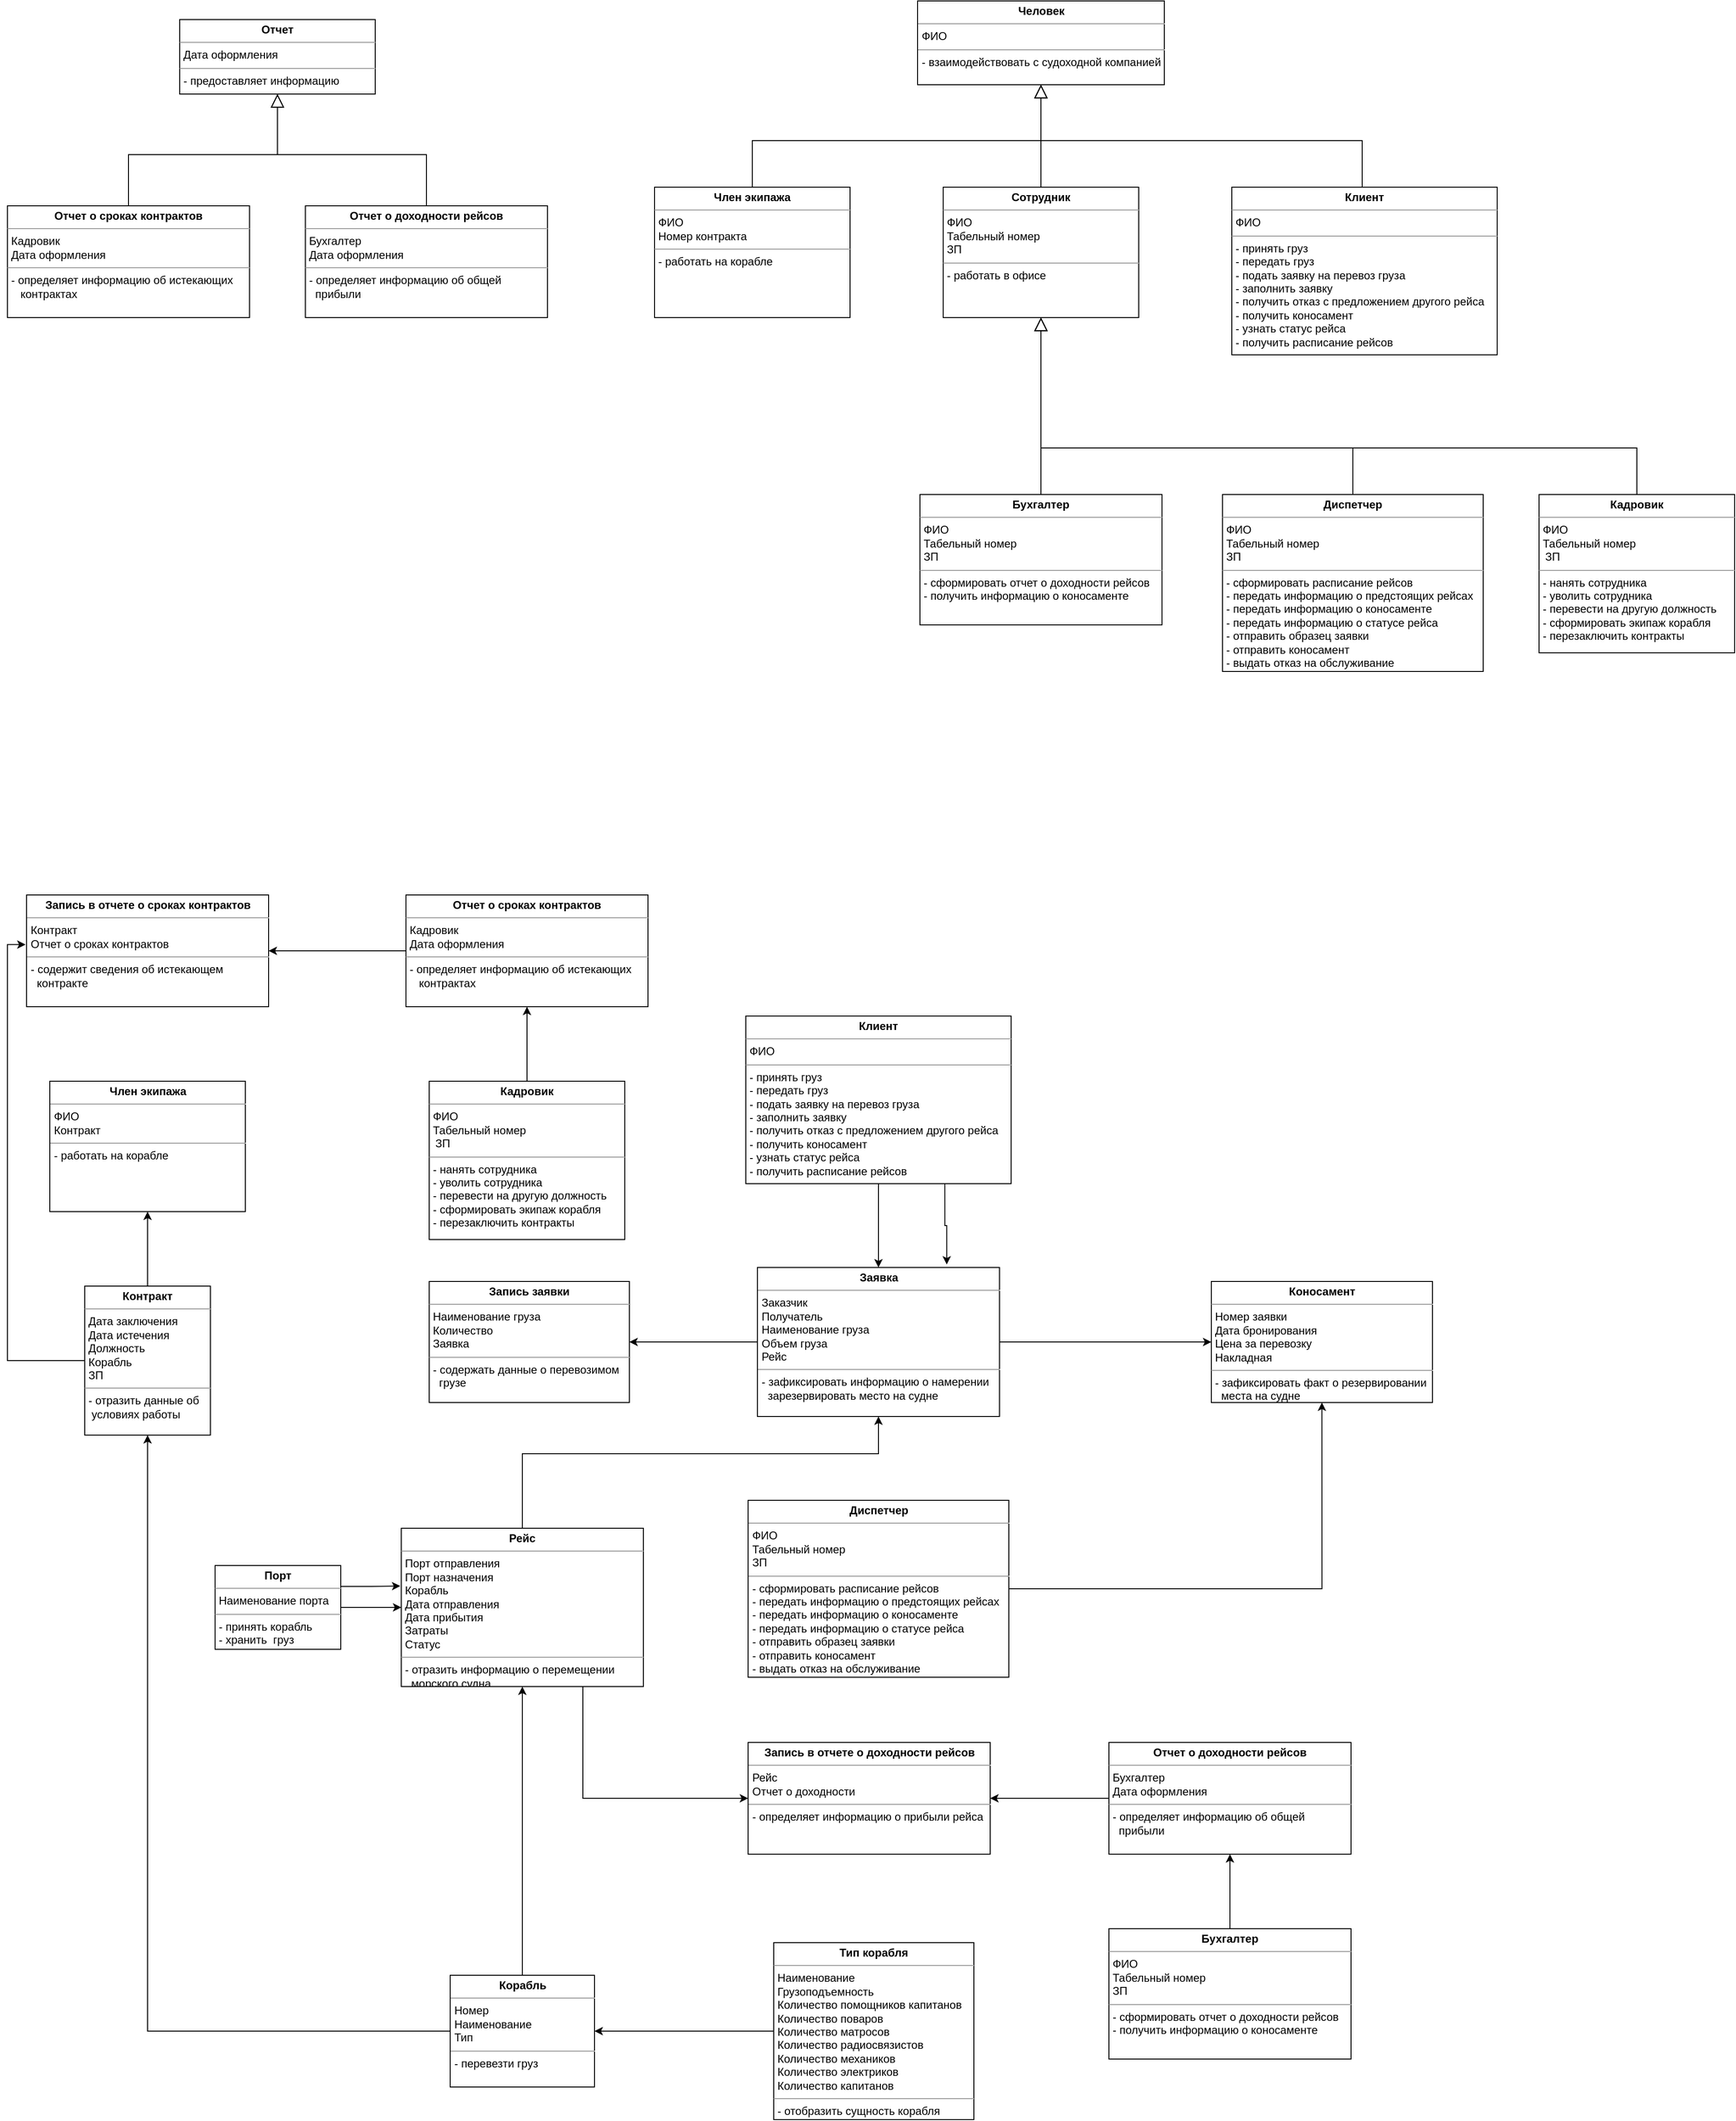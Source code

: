 <mxfile version="14.0.0" type="github">
  <diagram id="cdldh9IlmWAYE6ghp408" name="Page-1">
    <mxGraphModel dx="5209" dy="3179" grid="1" gridSize="10" guides="1" tooltips="1" connect="1" arrows="1" fold="1" page="1" pageScale="1" pageWidth="827" pageHeight="1169" math="0" shadow="0">
      <root>
        <mxCell id="0" />
        <mxCell id="1" parent="0" />
        <mxCell id="uSuWZOaYCh_zv6W5ZM6s-1" value="&lt;p style=&quot;margin: 0px ; margin-top: 4px ; text-align: center&quot;&gt;&lt;b&gt;Человек&lt;/b&gt;&lt;/p&gt;&lt;hr size=&quot;1&quot;&gt;&lt;p style=&quot;margin: 0px ; margin-left: 4px&quot;&gt;ФИО&lt;/p&gt;&lt;hr size=&quot;1&quot;&gt;&lt;p style=&quot;margin: 0px ; margin-left: 4px&quot;&gt;- взаимодействовать с судоходной компанией&lt;/p&gt;" style="verticalAlign=top;align=left;overflow=fill;fontSize=12;fontFamily=Helvetica;html=1;" parent="1" vertex="1">
          <mxGeometry x="-172.5" y="-330" width="265" height="90" as="geometry" />
        </mxCell>
        <mxCell id="uSuWZOaYCh_zv6W5ZM6s-4" style="edgeStyle=orthogonalEdgeStyle;rounded=0;orthogonalLoop=1;jettySize=auto;html=1;entryX=0.5;entryY=1;entryDx=0;entryDy=0;endArrow=block;endFill=0;strokeWidth=1;endSize=12;" parent="1" source="uSuWZOaYCh_zv6W5ZM6s-2" target="uSuWZOaYCh_zv6W5ZM6s-1" edge="1">
          <mxGeometry relative="1" as="geometry" />
        </mxCell>
        <mxCell id="uSuWZOaYCh_zv6W5ZM6s-2" value="&lt;p style=&quot;margin: 0px ; margin-top: 4px ; text-align: center&quot;&gt;&lt;b&gt;Сотрудник&lt;/b&gt;&lt;/p&gt;&lt;hr size=&quot;1&quot;&gt;&lt;p style=&quot;margin: 0px ; margin-left: 4px&quot;&gt;ФИО&lt;/p&gt;&lt;p style=&quot;margin: 0px ; margin-left: 4px&quot;&gt;Табельный номер&lt;/p&gt;&lt;p style=&quot;margin: 0px ; margin-left: 4px&quot;&gt;ЗП&lt;/p&gt;&lt;hr size=&quot;1&quot;&gt;&lt;p style=&quot;margin: 0px ; margin-left: 4px&quot;&gt;- работать в офисе&lt;/p&gt;" style="verticalAlign=top;align=left;overflow=fill;fontSize=12;fontFamily=Helvetica;html=1;" parent="1" vertex="1">
          <mxGeometry x="-145" y="-130" width="210" height="140" as="geometry" />
        </mxCell>
        <mxCell id="uSuWZOaYCh_zv6W5ZM6s-5" style="edgeStyle=orthogonalEdgeStyle;rounded=0;orthogonalLoop=1;jettySize=auto;html=1;entryX=0.5;entryY=1;entryDx=0;entryDy=0;endArrow=block;endFill=0;endSize=12;strokeWidth=1;exitX=0.5;exitY=0;exitDx=0;exitDy=0;" parent="1" source="uSuWZOaYCh_zv6W5ZM6s-3" target="uSuWZOaYCh_zv6W5ZM6s-1" edge="1">
          <mxGeometry relative="1" as="geometry">
            <Array as="points">
              <mxPoint x="305" y="-180" />
              <mxPoint x="-40" y="-180" />
            </Array>
          </mxGeometry>
        </mxCell>
        <mxCell id="uSuWZOaYCh_zv6W5ZM6s-3" value="&lt;p style=&quot;margin: 0px ; margin-top: 4px ; text-align: center&quot;&gt;&lt;b&gt;Клиент&lt;/b&gt;&lt;/p&gt;&lt;hr size=&quot;1&quot;&gt;&lt;p style=&quot;margin: 0px ; margin-left: 4px&quot;&gt;ФИО&lt;/p&gt;&lt;hr size=&quot;1&quot;&gt;&lt;p style=&quot;margin: 0px ; margin-left: 4px&quot;&gt;- принять груз&lt;/p&gt;&lt;p style=&quot;margin: 0px ; margin-left: 4px&quot;&gt;- передать груз&lt;/p&gt;&lt;p style=&quot;margin: 0px ; margin-left: 4px&quot;&gt;- подать заявку на перевоз груза&lt;/p&gt;&lt;p style=&quot;margin: 0px ; margin-left: 4px&quot;&gt;- заполнить заявку&lt;/p&gt;&lt;p style=&quot;margin: 0px ; margin-left: 4px&quot;&gt;- получить отказ с предложением другого рейса&lt;/p&gt;&lt;p style=&quot;margin: 0px ; margin-left: 4px&quot;&gt;- получить коносамент&lt;/p&gt;&lt;p style=&quot;margin: 0px ; margin-left: 4px&quot;&gt;- узнать статус рейса&lt;/p&gt;&lt;p style=&quot;margin: 0px ; margin-left: 4px&quot;&gt;- получить расписание рейсов&lt;/p&gt;&lt;p style=&quot;margin: 0px ; margin-left: 4px&quot;&gt;&lt;br&gt;&lt;/p&gt;" style="verticalAlign=top;align=left;overflow=fill;fontSize=12;fontFamily=Helvetica;html=1;" parent="1" vertex="1">
          <mxGeometry x="165" y="-130" width="285" height="180" as="geometry" />
        </mxCell>
        <mxCell id="uSuWZOaYCh_zv6W5ZM6s-15" style="edgeStyle=orthogonalEdgeStyle;rounded=0;orthogonalLoop=1;jettySize=auto;html=1;entryX=0.5;entryY=1;entryDx=0;entryDy=0;endArrow=block;endFill=0;endSize=12;strokeWidth=1;" parent="1" source="uSuWZOaYCh_zv6W5ZM6s-7" target="uSuWZOaYCh_zv6W5ZM6s-2" edge="1">
          <mxGeometry relative="1" as="geometry" />
        </mxCell>
        <mxCell id="uSuWZOaYCh_zv6W5ZM6s-7" value="&lt;p style=&quot;margin: 0px ; margin-top: 4px ; text-align: center&quot;&gt;&lt;b&gt;Бухгалтер&lt;/b&gt;&lt;/p&gt;&lt;hr size=&quot;1&quot;&gt;&lt;p style=&quot;margin: 0px ; margin-left: 4px&quot;&gt;ФИО&lt;/p&gt;&lt;p style=&quot;margin: 0px ; margin-left: 4px&quot;&gt;Табельный номер&lt;/p&gt;&lt;p style=&quot;margin: 0px ; margin-left: 4px&quot;&gt;ЗП&lt;/p&gt;&lt;hr size=&quot;1&quot;&gt;&lt;p style=&quot;margin: 0px ; margin-left: 4px&quot;&gt;- сформировать отчет о доходности рейсов&lt;/p&gt;&lt;p style=&quot;margin: 0px ; margin-left: 4px&quot;&gt;- получить информацию о коносаменте&lt;/p&gt;&lt;p style=&quot;margin: 0px ; margin-left: 4px&quot;&gt;&lt;br&gt;&lt;/p&gt;" style="verticalAlign=top;align=left;overflow=fill;fontSize=12;fontFamily=Helvetica;html=1;" parent="1" vertex="1">
          <mxGeometry x="-170" y="200" width="260" height="140" as="geometry" />
        </mxCell>
        <mxCell id="uSuWZOaYCh_zv6W5ZM6s-16" style="edgeStyle=orthogonalEdgeStyle;rounded=0;orthogonalLoop=1;jettySize=auto;html=1;entryX=0.5;entryY=1;entryDx=0;entryDy=0;endArrow=block;endFill=0;endSize=12;strokeWidth=1;" parent="1" source="uSuWZOaYCh_zv6W5ZM6s-8" target="uSuWZOaYCh_zv6W5ZM6s-2" edge="1">
          <mxGeometry relative="1" as="geometry">
            <Array as="points">
              <mxPoint x="295" y="150" />
              <mxPoint x="-40" y="150" />
            </Array>
          </mxGeometry>
        </mxCell>
        <mxCell id="uSuWZOaYCh_zv6W5ZM6s-8" value="&lt;p style=&quot;margin: 0px ; margin-top: 4px ; text-align: center&quot;&gt;&lt;b&gt;Диспетчер&lt;/b&gt;&lt;/p&gt;&lt;hr size=&quot;1&quot;&gt;&lt;p style=&quot;margin: 0px ; margin-left: 4px&quot;&gt;ФИО&lt;/p&gt;&lt;p style=&quot;margin: 0px ; margin-left: 4px&quot;&gt;Табельный номер&lt;/p&gt;&lt;p style=&quot;margin: 0px ; margin-left: 4px&quot;&gt;ЗП&lt;/p&gt;&lt;hr size=&quot;1&quot;&gt;&lt;p style=&quot;margin: 0px ; margin-left: 4px&quot;&gt;- сформировать расписание рейсов&lt;/p&gt;&lt;p style=&quot;margin: 0px ; margin-left: 4px&quot;&gt;- передать информацию о предстоящих рейсах&lt;/p&gt;&lt;p style=&quot;margin: 0px ; margin-left: 4px&quot;&gt;- передать информацию о коносаменте&lt;/p&gt;&lt;p style=&quot;margin: 0px ; margin-left: 4px&quot;&gt;- передать информацию о статусе рейса&lt;/p&gt;&lt;p style=&quot;margin: 0px ; margin-left: 4px&quot;&gt;- отправить образец заявки&lt;/p&gt;&lt;p style=&quot;margin: 0px ; margin-left: 4px&quot;&gt;- отправить коносамент&lt;/p&gt;&lt;p style=&quot;margin: 0px ; margin-left: 4px&quot;&gt;- выдать отказ на обслуживание&lt;/p&gt;" style="verticalAlign=top;align=left;overflow=fill;fontSize=12;fontFamily=Helvetica;html=1;" parent="1" vertex="1">
          <mxGeometry x="155" y="200" width="280" height="190" as="geometry" />
        </mxCell>
        <mxCell id="uSuWZOaYCh_zv6W5ZM6s-17" style="edgeStyle=orthogonalEdgeStyle;rounded=0;orthogonalLoop=1;jettySize=auto;html=1;entryX=0.5;entryY=1;entryDx=0;entryDy=0;endArrow=block;endFill=0;endSize=12;strokeWidth=1;" parent="1" source="uSuWZOaYCh_zv6W5ZM6s-9" target="uSuWZOaYCh_zv6W5ZM6s-2" edge="1">
          <mxGeometry relative="1" as="geometry">
            <Array as="points">
              <mxPoint x="600" y="150" />
              <mxPoint x="-40" y="150" />
            </Array>
          </mxGeometry>
        </mxCell>
        <mxCell id="uSuWZOaYCh_zv6W5ZM6s-9" value="&lt;p style=&quot;margin: 0px ; margin-top: 4px ; text-align: center&quot;&gt;&lt;b&gt;Кадровик&lt;/b&gt;&lt;/p&gt;&lt;hr size=&quot;1&quot;&gt;&lt;p style=&quot;margin: 0px ; margin-left: 4px&quot;&gt;ФИО&lt;/p&gt;&lt;p style=&quot;margin: 0px ; margin-left: 4px&quot;&gt;Табельный номер&lt;/p&gt;&amp;nbsp; ЗП&lt;br&gt;&lt;hr size=&quot;1&quot;&gt;&lt;p style=&quot;margin: 0px ; margin-left: 4px&quot;&gt;- нанять сотрудника&lt;/p&gt;&lt;p style=&quot;margin: 0px ; margin-left: 4px&quot;&gt;- уволить сотрудника&lt;/p&gt;&lt;p style=&quot;margin: 0px ; margin-left: 4px&quot;&gt;- перевести на другую должность&lt;/p&gt;&lt;p style=&quot;margin: 0px ; margin-left: 4px&quot;&gt;- сформировать экипаж корабля&lt;/p&gt;&lt;p style=&quot;margin: 0px ; margin-left: 4px&quot;&gt;- перезаключить контракты&lt;/p&gt;" style="verticalAlign=top;align=left;overflow=fill;fontSize=12;fontFamily=Helvetica;html=1;" parent="1" vertex="1">
          <mxGeometry x="495" y="200" width="210" height="170" as="geometry" />
        </mxCell>
        <mxCell id="uSuWZOaYCh_zv6W5ZM6s-12" style="edgeStyle=orthogonalEdgeStyle;rounded=0;orthogonalLoop=1;jettySize=auto;html=1;entryX=0.5;entryY=1;entryDx=0;entryDy=0;endArrow=block;endFill=0;endSize=12;strokeWidth=1;" parent="1" source="uSuWZOaYCh_zv6W5ZM6s-10" target="uSuWZOaYCh_zv6W5ZM6s-1" edge="1">
          <mxGeometry relative="1" as="geometry">
            <Array as="points">
              <mxPoint x="-350" y="-180" />
              <mxPoint x="-40" y="-180" />
            </Array>
          </mxGeometry>
        </mxCell>
        <mxCell id="uSuWZOaYCh_zv6W5ZM6s-10" value="&lt;p style=&quot;margin: 0px ; margin-top: 4px ; text-align: center&quot;&gt;&lt;b&gt;Член экипажа&lt;/b&gt;&lt;/p&gt;&lt;hr size=&quot;1&quot;&gt;&lt;p style=&quot;margin: 0px ; margin-left: 4px&quot;&gt;ФИО&lt;/p&gt;&lt;p style=&quot;margin: 0px ; margin-left: 4px&quot;&gt;Номер контракта&lt;/p&gt;&lt;hr size=&quot;1&quot;&gt;&lt;p style=&quot;margin: 0px ; margin-left: 4px&quot;&gt;- работать на корабле&lt;/p&gt;" style="verticalAlign=top;align=left;overflow=fill;fontSize=12;fontFamily=Helvetica;html=1;" parent="1" vertex="1">
          <mxGeometry x="-455" y="-130" width="210" height="140" as="geometry" />
        </mxCell>
        <mxCell id="2AX7pgWSj2Qbn5NV4iIg-6" style="edgeStyle=orthogonalEdgeStyle;rounded=0;orthogonalLoop=1;jettySize=auto;html=1;entryX=1;entryY=0.5;entryDx=0;entryDy=0;" edge="1" parent="1" source="uSuWZOaYCh_zv6W5ZM6s-18" target="2AX7pgWSj2Qbn5NV4iIg-4">
          <mxGeometry relative="1" as="geometry" />
        </mxCell>
        <mxCell id="2AX7pgWSj2Qbn5NV4iIg-28" style="edgeStyle=orthogonalEdgeStyle;rounded=0;orthogonalLoop=1;jettySize=auto;html=1;exitX=1;exitY=0.5;exitDx=0;exitDy=0;entryX=0;entryY=0.5;entryDx=0;entryDy=0;" edge="1" parent="1" source="uSuWZOaYCh_zv6W5ZM6s-18" target="uSuWZOaYCh_zv6W5ZM6s-19">
          <mxGeometry relative="1" as="geometry" />
        </mxCell>
        <mxCell id="uSuWZOaYCh_zv6W5ZM6s-18" value="&lt;p style=&quot;margin: 0px ; margin-top: 4px ; text-align: center&quot;&gt;&lt;b&gt;Заявка&lt;/b&gt;&lt;/p&gt;&lt;hr size=&quot;1&quot;&gt;&lt;p style=&quot;margin: 0px ; margin-left: 4px&quot;&gt;Заказчик&lt;/p&gt;&lt;p style=&quot;margin: 0px ; margin-left: 4px&quot;&gt;Получатель&lt;/p&gt;&lt;p style=&quot;margin: 0px ; margin-left: 4px&quot;&gt;Наименование груза&lt;/p&gt;&lt;p style=&quot;margin: 0px ; margin-left: 4px&quot;&gt;Объем груза&lt;/p&gt;&lt;p style=&quot;margin: 0px ; margin-left: 4px&quot;&gt;Рейс&lt;/p&gt;&lt;hr size=&quot;1&quot;&gt;&lt;p style=&quot;margin: 0px ; margin-left: 4px&quot;&gt;- зафиксировать информацию о намерении&lt;/p&gt;&lt;p style=&quot;margin: 0px ; margin-left: 4px&quot;&gt;&amp;nbsp; зарезервировать место на судне&lt;/p&gt;&lt;p style=&quot;margin: 0px ; margin-left: 4px&quot;&gt;&lt;br&gt;&lt;/p&gt;&lt;p style=&quot;margin: 0px ; margin-left: 4px&quot;&gt;&lt;br&gt;&lt;/p&gt;" style="verticalAlign=top;align=left;overflow=fill;fontSize=12;fontFamily=Helvetica;html=1;" parent="1" vertex="1">
          <mxGeometry x="-344.5" y="1030" width="260" height="160" as="geometry" />
        </mxCell>
        <mxCell id="uSuWZOaYCh_zv6W5ZM6s-19" value="&lt;p style=&quot;margin: 0px ; margin-top: 4px ; text-align: center&quot;&gt;&lt;b&gt;Коносамент&lt;/b&gt;&lt;/p&gt;&lt;hr size=&quot;1&quot;&gt;&lt;p style=&quot;margin: 0px ; margin-left: 4px&quot;&gt;&lt;span&gt;Номер заявки&lt;/span&gt;&lt;br&gt;&lt;/p&gt;&lt;p style=&quot;margin: 0px ; margin-left: 4px&quot;&gt;Дата бронирования&lt;/p&gt;&lt;p style=&quot;margin: 0px ; margin-left: 4px&quot;&gt;Цена за перевозку&lt;/p&gt;&lt;p style=&quot;margin: 0px ; margin-left: 4px&quot;&gt;Накладная&lt;/p&gt;&lt;hr size=&quot;1&quot;&gt;&lt;p style=&quot;margin: 0px ; margin-left: 4px&quot;&gt;- зафиксировать факт о резервировании&amp;nbsp;&lt;/p&gt;&lt;p style=&quot;margin: 0px ; margin-left: 4px&quot;&gt;&amp;nbsp; места&amp;nbsp;&lt;span&gt;на судне&lt;/span&gt;&lt;/p&gt;&lt;p style=&quot;margin: 0px ; margin-left: 4px&quot;&gt;&lt;br&gt;&lt;/p&gt;" style="verticalAlign=top;align=left;overflow=fill;fontSize=12;fontFamily=Helvetica;html=1;" parent="1" vertex="1">
          <mxGeometry x="143" y="1045" width="237.5" height="130" as="geometry" />
        </mxCell>
        <mxCell id="2AX7pgWSj2Qbn5NV4iIg-31" style="edgeStyle=orthogonalEdgeStyle;rounded=0;orthogonalLoop=1;jettySize=auto;html=1;entryX=0.5;entryY=1;entryDx=0;entryDy=0;" edge="1" parent="1" source="uSuWZOaYCh_zv6W5ZM6s-21" target="uSuWZOaYCh_zv6W5ZM6s-18">
          <mxGeometry relative="1" as="geometry">
            <Array as="points">
              <mxPoint x="-597" y="1230" />
              <mxPoint x="-214" y="1230" />
            </Array>
          </mxGeometry>
        </mxCell>
        <mxCell id="2AX7pgWSj2Qbn5NV4iIg-49" style="edgeStyle=orthogonalEdgeStyle;rounded=0;orthogonalLoop=1;jettySize=auto;html=1;exitX=0.75;exitY=1;exitDx=0;exitDy=0;entryX=0;entryY=0.5;entryDx=0;entryDy=0;" edge="1" parent="1" source="uSuWZOaYCh_zv6W5ZM6s-21" target="2AX7pgWSj2Qbn5NV4iIg-48">
          <mxGeometry relative="1" as="geometry" />
        </mxCell>
        <mxCell id="uSuWZOaYCh_zv6W5ZM6s-21" value="&lt;p style=&quot;margin: 0px ; margin-top: 4px ; text-align: center&quot;&gt;&lt;b&gt;Рейс&lt;/b&gt;&lt;/p&gt;&lt;hr size=&quot;1&quot;&gt;&lt;p style=&quot;margin: 0px ; margin-left: 4px&quot;&gt;Порт отправления&lt;/p&gt;&lt;p style=&quot;margin: 0px ; margin-left: 4px&quot;&gt;Порт назначения&lt;/p&gt;&lt;p style=&quot;margin: 0px ; margin-left: 4px&quot;&gt;Корабль&lt;/p&gt;&lt;p style=&quot;margin: 0px ; margin-left: 4px&quot;&gt;Дата отправления&lt;/p&gt;&lt;p style=&quot;margin: 0px ; margin-left: 4px&quot;&gt;Дата прибытия&lt;/p&gt;&lt;p style=&quot;margin: 0px ; margin-left: 4px&quot;&gt;Затраты&lt;/p&gt;&lt;p style=&quot;margin: 0px ; margin-left: 4px&quot;&gt;Статус&lt;/p&gt;&lt;hr size=&quot;1&quot;&gt;&lt;p style=&quot;margin: 0px ; margin-left: 4px&quot;&gt;- отразить информацию о перемещении&lt;/p&gt;&lt;p style=&quot;margin: 0px ; margin-left: 4px&quot;&gt;&amp;nbsp; морского судна&lt;/p&gt;&lt;p style=&quot;margin: 0px ; margin-left: 4px&quot;&gt;&lt;br&gt;&lt;/p&gt;&lt;p style=&quot;margin: 0px ; margin-left: 4px&quot;&gt;&lt;br&gt;&lt;/p&gt;" style="verticalAlign=top;align=left;overflow=fill;fontSize=12;fontFamily=Helvetica;html=1;" parent="1" vertex="1">
          <mxGeometry x="-727" y="1310" width="260" height="170" as="geometry" />
        </mxCell>
        <mxCell id="2AX7pgWSj2Qbn5NV4iIg-32" style="edgeStyle=orthogonalEdgeStyle;rounded=0;orthogonalLoop=1;jettySize=auto;html=1;entryX=0;entryY=0.5;entryDx=0;entryDy=0;" edge="1" parent="1" source="uSuWZOaYCh_zv6W5ZM6s-23" target="uSuWZOaYCh_zv6W5ZM6s-21">
          <mxGeometry relative="1" as="geometry" />
        </mxCell>
        <mxCell id="2AX7pgWSj2Qbn5NV4iIg-33" style="edgeStyle=orthogonalEdgeStyle;rounded=0;orthogonalLoop=1;jettySize=auto;html=1;exitX=1;exitY=0.25;exitDx=0;exitDy=0;entryX=-0.004;entryY=0.365;entryDx=0;entryDy=0;entryPerimeter=0;" edge="1" parent="1" source="uSuWZOaYCh_zv6W5ZM6s-23" target="uSuWZOaYCh_zv6W5ZM6s-21">
          <mxGeometry relative="1" as="geometry" />
        </mxCell>
        <mxCell id="uSuWZOaYCh_zv6W5ZM6s-23" value="&lt;p style=&quot;margin: 0px ; margin-top: 4px ; text-align: center&quot;&gt;&lt;b&gt;Порт&lt;/b&gt;&lt;/p&gt;&lt;hr size=&quot;1&quot;&gt;&lt;p style=&quot;margin: 0px ; margin-left: 4px&quot;&gt;Наименование порта&lt;/p&gt;&lt;hr size=&quot;1&quot;&gt;&lt;p style=&quot;margin: 0px ; margin-left: 4px&quot;&gt;- принять корабль&lt;/p&gt;&lt;p style=&quot;margin: 0px ; margin-left: 4px&quot;&gt;- хранить&amp;nbsp; груз&lt;/p&gt;&lt;p style=&quot;margin: 0px ; margin-left: 4px&quot;&gt;&lt;br&gt;&lt;/p&gt;&lt;p style=&quot;margin: 0px ; margin-left: 4px&quot;&gt;&lt;br&gt;&lt;/p&gt;" style="verticalAlign=top;align=left;overflow=fill;fontSize=12;fontFamily=Helvetica;html=1;" parent="1" vertex="1">
          <mxGeometry x="-927" y="1350" width="135" height="90" as="geometry" />
        </mxCell>
        <mxCell id="2AX7pgWSj2Qbn5NV4iIg-35" style="edgeStyle=orthogonalEdgeStyle;rounded=0;orthogonalLoop=1;jettySize=auto;html=1;exitX=0.5;exitY=0;exitDx=0;exitDy=0;entryX=0.5;entryY=1;entryDx=0;entryDy=0;" edge="1" parent="1" source="uSuWZOaYCh_zv6W5ZM6s-25" target="uSuWZOaYCh_zv6W5ZM6s-21">
          <mxGeometry relative="1" as="geometry" />
        </mxCell>
        <mxCell id="2AX7pgWSj2Qbn5NV4iIg-39" style="edgeStyle=orthogonalEdgeStyle;rounded=0;orthogonalLoop=1;jettySize=auto;html=1;entryX=0.5;entryY=1;entryDx=0;entryDy=0;" edge="1" parent="1" source="uSuWZOaYCh_zv6W5ZM6s-25" target="NfDnWqZpFYutJX-_wTm--1">
          <mxGeometry relative="1" as="geometry" />
        </mxCell>
        <mxCell id="uSuWZOaYCh_zv6W5ZM6s-25" value="&lt;p style=&quot;margin: 0px ; margin-top: 4px ; text-align: center&quot;&gt;&lt;b&gt;Корабль&lt;/b&gt;&lt;/p&gt;&lt;hr size=&quot;1&quot;&gt;&lt;p style=&quot;margin: 0px ; margin-left: 4px&quot;&gt;Номер&lt;/p&gt;&lt;p style=&quot;margin: 0px ; margin-left: 4px&quot;&gt;Наименование&lt;/p&gt;&lt;p style=&quot;margin: 0px ; margin-left: 4px&quot;&gt;Тип&lt;/p&gt;&lt;hr size=&quot;1&quot;&gt;&lt;p style=&quot;margin: 0px ; margin-left: 4px&quot;&gt;- перевезти груз&lt;/p&gt;&lt;p style=&quot;margin: 0px ; margin-left: 4px&quot;&gt;&lt;br&gt;&lt;/p&gt;&lt;p style=&quot;margin: 0px ; margin-left: 4px&quot;&gt;&lt;br&gt;&lt;/p&gt;" style="verticalAlign=top;align=left;overflow=fill;fontSize=12;fontFamily=Helvetica;html=1;" parent="1" vertex="1">
          <mxGeometry x="-674.5" y="1790" width="155" height="120" as="geometry" />
        </mxCell>
        <mxCell id="2AX7pgWSj2Qbn5NV4iIg-37" style="edgeStyle=orthogonalEdgeStyle;rounded=0;orthogonalLoop=1;jettySize=auto;html=1;exitX=0;exitY=0.5;exitDx=0;exitDy=0;entryX=1;entryY=0.5;entryDx=0;entryDy=0;" edge="1" parent="1" source="uSuWZOaYCh_zv6W5ZM6s-26" target="uSuWZOaYCh_zv6W5ZM6s-25">
          <mxGeometry relative="1" as="geometry" />
        </mxCell>
        <mxCell id="uSuWZOaYCh_zv6W5ZM6s-26" value="&lt;p style=&quot;margin: 0px ; margin-top: 4px ; text-align: center&quot;&gt;&lt;b&gt;Тип корабля&lt;/b&gt;&lt;/p&gt;&lt;hr size=&quot;1&quot;&gt;&lt;p style=&quot;margin: 0px ; margin-left: 4px&quot;&gt;&lt;span&gt;Наименование&lt;/span&gt;&lt;br&gt;&lt;/p&gt;&lt;p style=&quot;margin: 0px ; margin-left: 4px&quot;&gt;&lt;span&gt;Грузоподъемность&lt;/span&gt;&lt;/p&gt;&lt;p style=&quot;margin: 0px ; margin-left: 4px&quot;&gt;&lt;span&gt;Количество помощников капитанов&lt;/span&gt;&lt;/p&gt;&lt;p style=&quot;margin: 0px ; margin-left: 4px&quot;&gt;&lt;span&gt;Количество поваров&lt;/span&gt;&lt;/p&gt;&lt;p style=&quot;margin: 0px ; margin-left: 4px&quot;&gt;&lt;span&gt;Количество матросов&lt;/span&gt;&lt;/p&gt;&lt;p style=&quot;margin: 0px ; margin-left: 4px&quot;&gt;Количество радиосвязистов&lt;/p&gt;&lt;p style=&quot;margin: 0px ; margin-left: 4px&quot;&gt;Количество механиков&lt;/p&gt;&lt;p style=&quot;margin: 0px ; margin-left: 4px&quot;&gt;Количество электриков&lt;br&gt;&lt;/p&gt;&lt;p style=&quot;margin: 0px ; margin-left: 4px&quot;&gt;&lt;span&gt;Количество капитанов&lt;/span&gt;&lt;/p&gt;&lt;hr size=&quot;1&quot;&gt;&lt;p style=&quot;margin: 0px ; margin-left: 4px&quot;&gt;- отобразить сущность корабля&lt;/p&gt;&lt;p style=&quot;margin: 0px ; margin-left: 4px&quot;&gt;&lt;br&gt;&lt;/p&gt;&lt;p style=&quot;margin: 0px ; margin-left: 4px&quot;&gt;&lt;br&gt;&lt;/p&gt;" style="verticalAlign=top;align=left;overflow=fill;fontSize=12;fontFamily=Helvetica;html=1;glass=0;" parent="1" vertex="1">
          <mxGeometry x="-327" y="1755" width="215" height="190" as="geometry" />
        </mxCell>
        <mxCell id="2AX7pgWSj2Qbn5NV4iIg-41" style="edgeStyle=orthogonalEdgeStyle;rounded=0;orthogonalLoop=1;jettySize=auto;html=1;entryX=0.5;entryY=1;entryDx=0;entryDy=0;" edge="1" parent="1" source="NfDnWqZpFYutJX-_wTm--1" target="2AX7pgWSj2Qbn5NV4iIg-19">
          <mxGeometry relative="1" as="geometry" />
        </mxCell>
        <mxCell id="2AX7pgWSj2Qbn5NV4iIg-57" style="edgeStyle=orthogonalEdgeStyle;rounded=0;orthogonalLoop=1;jettySize=auto;html=1;entryX=-0.004;entryY=0.444;entryDx=0;entryDy=0;entryPerimeter=0;" edge="1" parent="1" source="NfDnWqZpFYutJX-_wTm--1" target="2AX7pgWSj2Qbn5NV4iIg-54">
          <mxGeometry relative="1" as="geometry">
            <Array as="points">
              <mxPoint x="-1150" y="1130" />
              <mxPoint x="-1150" y="683" />
            </Array>
          </mxGeometry>
        </mxCell>
        <mxCell id="NfDnWqZpFYutJX-_wTm--1" value="&lt;p style=&quot;margin: 0px ; margin-top: 4px ; text-align: center&quot;&gt;&lt;b&gt;Контракт&lt;/b&gt;&lt;/p&gt;&lt;hr size=&quot;1&quot;&gt;&lt;p style=&quot;margin: 0px ; margin-left: 4px&quot;&gt;&lt;span&gt;Дата заключения&lt;/span&gt;&lt;br&gt;&lt;/p&gt;&lt;p style=&quot;margin: 0px ; margin-left: 4px&quot;&gt;Дата истечения&lt;/p&gt;&lt;p style=&quot;margin: 0px ; margin-left: 4px&quot;&gt;Должность&lt;/p&gt;&lt;p style=&quot;margin: 0px ; margin-left: 4px&quot;&gt;&lt;span&gt;Корабль&lt;/span&gt;&lt;br&gt;&lt;/p&gt;&lt;p style=&quot;margin: 0px ; margin-left: 4px&quot;&gt;ЗП&lt;/p&gt;&lt;hr size=&quot;1&quot;&gt;&lt;p style=&quot;margin: 0px ; margin-left: 4px&quot;&gt;- отразить данные об&lt;/p&gt;&lt;p style=&quot;margin: 0px ; margin-left: 4px&quot;&gt;&amp;nbsp;условиях работы&lt;/p&gt;&lt;p style=&quot;margin: 0px ; margin-left: 4px&quot;&gt;&lt;br&gt;&lt;/p&gt;" style="verticalAlign=top;align=left;overflow=fill;fontSize=12;fontFamily=Helvetica;html=1;" parent="1" vertex="1">
          <mxGeometry x="-1067" y="1050" width="135" height="160" as="geometry" />
        </mxCell>
        <mxCell id="2AX7pgWSj2Qbn5NV4iIg-9" style="edgeStyle=orthogonalEdgeStyle;rounded=0;orthogonalLoop=1;jettySize=auto;html=1;entryX=0.5;entryY=1;entryDx=0;entryDy=0;" edge="1" parent="1" source="NfDnWqZpFYutJX-_wTm--3" target="uSuWZOaYCh_zv6W5ZM6s-19">
          <mxGeometry relative="1" as="geometry" />
        </mxCell>
        <mxCell id="NfDnWqZpFYutJX-_wTm--3" value="&lt;p style=&quot;margin: 0px ; margin-top: 4px ; text-align: center&quot;&gt;&lt;b&gt;Диспетчер&lt;/b&gt;&lt;/p&gt;&lt;hr size=&quot;1&quot;&gt;&lt;p style=&quot;margin: 0px ; margin-left: 4px&quot;&gt;ФИО&lt;/p&gt;&lt;p style=&quot;margin: 0px ; margin-left: 4px&quot;&gt;Табельный номер&lt;/p&gt;&lt;p style=&quot;margin: 0px ; margin-left: 4px&quot;&gt;ЗП&lt;/p&gt;&lt;hr size=&quot;1&quot;&gt;&lt;p style=&quot;margin: 0px ; margin-left: 4px&quot;&gt;- сформировать расписание рейсов&lt;/p&gt;&lt;p style=&quot;margin: 0px ; margin-left: 4px&quot;&gt;- передать информацию о предстоящих рейсах&lt;/p&gt;&lt;p style=&quot;margin: 0px ; margin-left: 4px&quot;&gt;- передать информацию о коносаменте&lt;/p&gt;&lt;p style=&quot;margin: 0px ; margin-left: 4px&quot;&gt;- передать информацию о статусе рейса&lt;/p&gt;&lt;p style=&quot;margin: 0px ; margin-left: 4px&quot;&gt;- отправить образец заявки&lt;/p&gt;&lt;p style=&quot;margin: 0px ; margin-left: 4px&quot;&gt;- отправить коносамент&lt;/p&gt;&lt;p style=&quot;margin: 0px ; margin-left: 4px&quot;&gt;- выдать отказ на обслуживание&lt;/p&gt;" style="verticalAlign=top;align=left;overflow=fill;fontSize=12;fontFamily=Helvetica;html=1;" parent="1" vertex="1">
          <mxGeometry x="-354.5" y="1280" width="280" height="190" as="geometry" />
        </mxCell>
        <mxCell id="2AX7pgWSj2Qbn5NV4iIg-29" style="edgeStyle=orthogonalEdgeStyle;rounded=0;orthogonalLoop=1;jettySize=auto;html=1;exitX=0.5;exitY=1;exitDx=0;exitDy=0;entryX=0.5;entryY=0;entryDx=0;entryDy=0;" edge="1" parent="1" source="2AX7pgWSj2Qbn5NV4iIg-3" target="uSuWZOaYCh_zv6W5ZM6s-18">
          <mxGeometry relative="1" as="geometry" />
        </mxCell>
        <mxCell id="2AX7pgWSj2Qbn5NV4iIg-34" style="edgeStyle=orthogonalEdgeStyle;rounded=0;orthogonalLoop=1;jettySize=auto;html=1;exitX=0.75;exitY=1;exitDx=0;exitDy=0;entryX=0.782;entryY=-0.02;entryDx=0;entryDy=0;entryPerimeter=0;" edge="1" parent="1" source="2AX7pgWSj2Qbn5NV4iIg-3" target="uSuWZOaYCh_zv6W5ZM6s-18">
          <mxGeometry relative="1" as="geometry" />
        </mxCell>
        <mxCell id="2AX7pgWSj2Qbn5NV4iIg-3" value="&lt;p style=&quot;margin: 0px ; margin-top: 4px ; text-align: center&quot;&gt;&lt;b&gt;Клиент&lt;/b&gt;&lt;/p&gt;&lt;hr size=&quot;1&quot;&gt;&lt;p style=&quot;margin: 0px ; margin-left: 4px&quot;&gt;ФИО&lt;/p&gt;&lt;hr size=&quot;1&quot;&gt;&lt;p style=&quot;margin: 0px ; margin-left: 4px&quot;&gt;- принять груз&lt;/p&gt;&lt;p style=&quot;margin: 0px ; margin-left: 4px&quot;&gt;- передать груз&lt;/p&gt;&lt;p style=&quot;margin: 0px ; margin-left: 4px&quot;&gt;- подать заявку на перевоз груза&lt;/p&gt;&lt;p style=&quot;margin: 0px ; margin-left: 4px&quot;&gt;- заполнить заявку&lt;/p&gt;&lt;p style=&quot;margin: 0px ; margin-left: 4px&quot;&gt;- получить отказ с предложением другого рейса&lt;/p&gt;&lt;p style=&quot;margin: 0px ; margin-left: 4px&quot;&gt;- получить коносамент&lt;/p&gt;&lt;p style=&quot;margin: 0px ; margin-left: 4px&quot;&gt;- узнать статус рейса&lt;/p&gt;&lt;p style=&quot;margin: 0px ; margin-left: 4px&quot;&gt;- получить расписание рейсов&lt;/p&gt;&lt;p style=&quot;margin: 0px ; margin-left: 4px&quot;&gt;&lt;br&gt;&lt;/p&gt;" style="verticalAlign=top;align=left;overflow=fill;fontSize=12;fontFamily=Helvetica;html=1;" vertex="1" parent="1">
          <mxGeometry x="-357" y="760" width="285" height="180" as="geometry" />
        </mxCell>
        <mxCell id="2AX7pgWSj2Qbn5NV4iIg-4" value="&lt;p style=&quot;margin: 0px ; margin-top: 4px ; text-align: center&quot;&gt;&lt;b&gt;Запись заявки&lt;/b&gt;&lt;/p&gt;&lt;hr size=&quot;1&quot;&gt;&lt;p style=&quot;margin: 0px ; margin-left: 4px&quot;&gt;Наименование груза&lt;/p&gt;&lt;p style=&quot;margin: 0px ; margin-left: 4px&quot;&gt;Количество&lt;/p&gt;&lt;p style=&quot;margin: 0px ; margin-left: 4px&quot;&gt;Заявка&lt;/p&gt;&lt;hr size=&quot;1&quot;&gt;&lt;p style=&quot;margin: 0px ; margin-left: 4px&quot;&gt;- содержать данные о перевозимом&lt;/p&gt;&lt;p style=&quot;margin: 0px ; margin-left: 4px&quot;&gt;&amp;nbsp; грузе&lt;/p&gt;&lt;p style=&quot;margin: 0px ; margin-left: 4px&quot;&gt;&lt;br&gt;&lt;/p&gt;" style="verticalAlign=top;align=left;overflow=fill;fontSize=12;fontFamily=Helvetica;html=1;" vertex="1" parent="1">
          <mxGeometry x="-697" y="1045" width="215" height="130" as="geometry" />
        </mxCell>
        <mxCell id="2AX7pgWSj2Qbn5NV4iIg-19" value="&lt;p style=&quot;margin: 0px ; margin-top: 4px ; text-align: center&quot;&gt;&lt;b&gt;Член экипажа&lt;/b&gt;&lt;/p&gt;&lt;hr size=&quot;1&quot;&gt;&lt;p style=&quot;margin: 0px ; margin-left: 4px&quot;&gt;ФИО&lt;/p&gt;&lt;p style=&quot;margin: 0px ; margin-left: 4px&quot;&gt;Контракт&lt;/p&gt;&lt;hr size=&quot;1&quot;&gt;&lt;p style=&quot;margin: 0px ; margin-left: 4px&quot;&gt;- работать на корабле&lt;/p&gt;" style="verticalAlign=top;align=left;overflow=fill;fontSize=12;fontFamily=Helvetica;html=1;" vertex="1" parent="1">
          <mxGeometry x="-1104.5" y="830" width="210" height="140" as="geometry" />
        </mxCell>
        <mxCell id="2AX7pgWSj2Qbn5NV4iIg-58" style="edgeStyle=orthogonalEdgeStyle;rounded=0;orthogonalLoop=1;jettySize=auto;html=1;entryX=0.5;entryY=1;entryDx=0;entryDy=0;" edge="1" parent="1" source="2AX7pgWSj2Qbn5NV4iIg-23" target="2AX7pgWSj2Qbn5NV4iIg-53">
          <mxGeometry relative="1" as="geometry" />
        </mxCell>
        <mxCell id="2AX7pgWSj2Qbn5NV4iIg-23" value="&lt;p style=&quot;margin: 0px ; margin-top: 4px ; text-align: center&quot;&gt;&lt;b&gt;Кадровик&lt;/b&gt;&lt;/p&gt;&lt;hr size=&quot;1&quot;&gt;&lt;p style=&quot;margin: 0px ; margin-left: 4px&quot;&gt;ФИО&lt;/p&gt;&lt;p style=&quot;margin: 0px ; margin-left: 4px&quot;&gt;Табельный номер&lt;/p&gt;&amp;nbsp; ЗП&lt;br&gt;&lt;hr size=&quot;1&quot;&gt;&lt;p style=&quot;margin: 0px ; margin-left: 4px&quot;&gt;- нанять сотрудника&lt;/p&gt;&lt;p style=&quot;margin: 0px ; margin-left: 4px&quot;&gt;- уволить сотрудника&lt;/p&gt;&lt;p style=&quot;margin: 0px ; margin-left: 4px&quot;&gt;- перевести на другую должность&lt;/p&gt;&lt;p style=&quot;margin: 0px ; margin-left: 4px&quot;&gt;- сформировать экипаж корабля&lt;/p&gt;&lt;p style=&quot;margin: 0px ; margin-left: 4px&quot;&gt;- перезаключить контракты&lt;/p&gt;" style="verticalAlign=top;align=left;overflow=fill;fontSize=12;fontFamily=Helvetica;html=1;" vertex="1" parent="1">
          <mxGeometry x="-697" y="830" width="210" height="170" as="geometry" />
        </mxCell>
        <mxCell id="2AX7pgWSj2Qbn5NV4iIg-51" style="edgeStyle=orthogonalEdgeStyle;rounded=0;orthogonalLoop=1;jettySize=auto;html=1;entryX=0.5;entryY=1;entryDx=0;entryDy=0;" edge="1" parent="1" source="2AX7pgWSj2Qbn5NV4iIg-42" target="2AX7pgWSj2Qbn5NV4iIg-43">
          <mxGeometry relative="1" as="geometry" />
        </mxCell>
        <mxCell id="2AX7pgWSj2Qbn5NV4iIg-42" value="&lt;p style=&quot;margin: 0px ; margin-top: 4px ; text-align: center&quot;&gt;&lt;b&gt;Бухгалтер&lt;/b&gt;&lt;/p&gt;&lt;hr size=&quot;1&quot;&gt;&lt;p style=&quot;margin: 0px ; margin-left: 4px&quot;&gt;ФИО&lt;/p&gt;&lt;p style=&quot;margin: 0px ; margin-left: 4px&quot;&gt;Табельный номер&lt;/p&gt;&lt;p style=&quot;margin: 0px ; margin-left: 4px&quot;&gt;ЗП&lt;/p&gt;&lt;hr size=&quot;1&quot;&gt;&lt;p style=&quot;margin: 0px ; margin-left: 4px&quot;&gt;- сформировать отчет о доходности рейсов&lt;/p&gt;&lt;p style=&quot;margin: 0px ; margin-left: 4px&quot;&gt;- получить информацию о коносаменте&lt;/p&gt;&lt;p style=&quot;margin: 0px ; margin-left: 4px&quot;&gt;&lt;br&gt;&lt;/p&gt;" style="verticalAlign=top;align=left;overflow=fill;fontSize=12;fontFamily=Helvetica;html=1;" vertex="1" parent="1">
          <mxGeometry x="33" y="1740" width="260" height="140" as="geometry" />
        </mxCell>
        <mxCell id="2AX7pgWSj2Qbn5NV4iIg-50" style="edgeStyle=orthogonalEdgeStyle;rounded=0;orthogonalLoop=1;jettySize=auto;html=1;entryX=1;entryY=0.5;entryDx=0;entryDy=0;" edge="1" parent="1" source="2AX7pgWSj2Qbn5NV4iIg-43" target="2AX7pgWSj2Qbn5NV4iIg-48">
          <mxGeometry relative="1" as="geometry" />
        </mxCell>
        <mxCell id="2AX7pgWSj2Qbn5NV4iIg-43" value="&lt;p style=&quot;margin: 0px ; margin-top: 4px ; text-align: center&quot;&gt;&lt;b&gt;Отчет о доходности рейсов&lt;/b&gt;&lt;/p&gt;&lt;hr size=&quot;1&quot;&gt;&lt;p style=&quot;margin: 0px ; margin-left: 4px&quot;&gt;&lt;span&gt;Бухгалтер&lt;/span&gt;&lt;/p&gt;&lt;p style=&quot;margin: 0px ; margin-left: 4px&quot;&gt;&lt;span&gt;Дата оформления&lt;/span&gt;&lt;br&gt;&lt;/p&gt;&lt;hr size=&quot;1&quot;&gt;&lt;p style=&quot;margin: 0px ; margin-left: 4px&quot;&gt;- определяет информацию об общей&amp;nbsp;&lt;/p&gt;&lt;p style=&quot;margin: 0px ; margin-left: 4px&quot;&gt;&amp;nbsp; прибыли&lt;/p&gt;&lt;p style=&quot;margin: 0px ; margin-left: 4px&quot;&gt;&lt;br&gt;&lt;/p&gt;" style="verticalAlign=top;align=left;overflow=fill;fontSize=12;fontFamily=Helvetica;html=1;" vertex="1" parent="1">
          <mxGeometry x="33" y="1540" width="260" height="120" as="geometry" />
        </mxCell>
        <mxCell id="2AX7pgWSj2Qbn5NV4iIg-48" value="&lt;p style=&quot;margin: 0px ; margin-top: 4px ; text-align: center&quot;&gt;&lt;b&gt;Запись в отчете о доходности рейсов&lt;/b&gt;&lt;/p&gt;&lt;hr size=&quot;1&quot;&gt;&lt;p style=&quot;margin: 0px ; margin-left: 4px&quot;&gt;Рейс&lt;/p&gt;&lt;p style=&quot;margin: 0px ; margin-left: 4px&quot;&gt;Отчет о доходности&lt;/p&gt;&lt;hr size=&quot;1&quot;&gt;&lt;p style=&quot;margin: 0px ; margin-left: 4px&quot;&gt;- определяет информацию о прибыли рейса&lt;/p&gt;&lt;p style=&quot;margin: 0px ; margin-left: 4px&quot;&gt;&lt;br&gt;&lt;/p&gt;" style="verticalAlign=top;align=left;overflow=fill;fontSize=12;fontFamily=Helvetica;html=1;" vertex="1" parent="1">
          <mxGeometry x="-354.5" y="1540" width="260" height="120" as="geometry" />
        </mxCell>
        <mxCell id="2AX7pgWSj2Qbn5NV4iIg-55" style="edgeStyle=orthogonalEdgeStyle;rounded=0;orthogonalLoop=1;jettySize=auto;html=1;entryX=1;entryY=0.5;entryDx=0;entryDy=0;" edge="1" parent="1" source="2AX7pgWSj2Qbn5NV4iIg-53" target="2AX7pgWSj2Qbn5NV4iIg-54">
          <mxGeometry relative="1" as="geometry" />
        </mxCell>
        <mxCell id="2AX7pgWSj2Qbn5NV4iIg-53" value="&lt;p style=&quot;margin: 0px ; margin-top: 4px ; text-align: center&quot;&gt;&lt;b&gt;Отчет о сроках контрактов&lt;/b&gt;&lt;/p&gt;&lt;hr size=&quot;1&quot;&gt;&lt;p style=&quot;margin: 0px ; margin-left: 4px&quot;&gt;Кадровик&lt;/p&gt;&lt;p style=&quot;margin: 0px ; margin-left: 4px&quot;&gt;Дата оформления&lt;/p&gt;&lt;hr size=&quot;1&quot;&gt;&lt;p style=&quot;margin: 0px ; margin-left: 4px&quot;&gt;- определяет информацию об истекающих&lt;/p&gt;&lt;p style=&quot;margin: 0px ; margin-left: 4px&quot;&gt;&amp;nbsp; &amp;nbsp;контрактах&lt;/p&gt;&lt;p style=&quot;margin: 0px ; margin-left: 4px&quot;&gt;&lt;br&gt;&lt;/p&gt;" style="verticalAlign=top;align=left;overflow=fill;fontSize=12;fontFamily=Helvetica;html=1;" vertex="1" parent="1">
          <mxGeometry x="-722" y="630" width="260" height="120" as="geometry" />
        </mxCell>
        <mxCell id="2AX7pgWSj2Qbn5NV4iIg-54" value="&lt;p style=&quot;margin: 0px ; margin-top: 4px ; text-align: center&quot;&gt;&lt;b&gt;Запись в отчете о сроках контрактов&lt;/b&gt;&lt;/p&gt;&lt;hr size=&quot;1&quot;&gt;&lt;p style=&quot;margin: 0px ; margin-left: 4px&quot;&gt;Контракт&lt;/p&gt;&lt;p style=&quot;margin: 0px ; margin-left: 4px&quot;&gt;Отчет о сроках контрактов&lt;/p&gt;&lt;hr size=&quot;1&quot;&gt;&lt;p style=&quot;margin: 0px ; margin-left: 4px&quot;&gt;- содержит сведения об истекающем&lt;/p&gt;&lt;p style=&quot;margin: 0px ; margin-left: 4px&quot;&gt;&amp;nbsp; контракте&lt;/p&gt;&lt;p style=&quot;margin: 0px ; margin-left: 4px&quot;&gt;&lt;br&gt;&lt;/p&gt;" style="verticalAlign=top;align=left;overflow=fill;fontSize=12;fontFamily=Helvetica;html=1;" vertex="1" parent="1">
          <mxGeometry x="-1129.5" y="630" width="260" height="120" as="geometry" />
        </mxCell>
        <mxCell id="2AX7pgWSj2Qbn5NV4iIg-59" value="&lt;p style=&quot;margin: 0px ; margin-top: 4px ; text-align: center&quot;&gt;&lt;b&gt;Отчет&lt;/b&gt;&lt;/p&gt;&lt;hr size=&quot;1&quot;&gt;&lt;p style=&quot;margin: 0px ; margin-left: 4px&quot;&gt;&lt;span&gt;Дата оформления&lt;/span&gt;&lt;/p&gt;&lt;hr size=&quot;1&quot;&gt;&lt;p style=&quot;margin: 0px ; margin-left: 4px&quot;&gt;- предоставляет информацию&lt;/p&gt;&lt;p style=&quot;margin: 0px ; margin-left: 4px&quot;&gt;&lt;br&gt;&lt;/p&gt;" style="verticalAlign=top;align=left;overflow=fill;fontSize=12;fontFamily=Helvetica;html=1;" vertex="1" parent="1">
          <mxGeometry x="-965" y="-310" width="210" height="80" as="geometry" />
        </mxCell>
        <mxCell id="2AX7pgWSj2Qbn5NV4iIg-64" style="edgeStyle=orthogonalEdgeStyle;rounded=0;orthogonalLoop=1;jettySize=auto;html=1;entryX=0.5;entryY=1;entryDx=0;entryDy=0;endArrow=block;endFill=0;endSize=12;" edge="1" parent="1" source="2AX7pgWSj2Qbn5NV4iIg-60" target="2AX7pgWSj2Qbn5NV4iIg-59">
          <mxGeometry relative="1" as="geometry" />
        </mxCell>
        <mxCell id="2AX7pgWSj2Qbn5NV4iIg-60" value="&lt;p style=&quot;margin: 0px ; margin-top: 4px ; text-align: center&quot;&gt;&lt;b&gt;Отчет о сроках контрактов&lt;/b&gt;&lt;/p&gt;&lt;hr size=&quot;1&quot;&gt;&lt;p style=&quot;margin: 0px ; margin-left: 4px&quot;&gt;Кадровик&lt;/p&gt;&lt;p style=&quot;margin: 0px ; margin-left: 4px&quot;&gt;Дата оформления&lt;/p&gt;&lt;hr size=&quot;1&quot;&gt;&lt;p style=&quot;margin: 0px ; margin-left: 4px&quot;&gt;- определяет информацию об истекающих&lt;/p&gt;&lt;p style=&quot;margin: 0px ; margin-left: 4px&quot;&gt;&amp;nbsp; &amp;nbsp;контрактах&lt;/p&gt;&lt;p style=&quot;margin: 0px ; margin-left: 4px&quot;&gt;&lt;br&gt;&lt;/p&gt;" style="verticalAlign=top;align=left;overflow=fill;fontSize=12;fontFamily=Helvetica;html=1;" vertex="1" parent="1">
          <mxGeometry x="-1150" y="-110" width="260" height="120" as="geometry" />
        </mxCell>
        <mxCell id="2AX7pgWSj2Qbn5NV4iIg-65" style="edgeStyle=orthogonalEdgeStyle;rounded=0;orthogonalLoop=1;jettySize=auto;html=1;endArrow=block;endFill=0;endSize=12;" edge="1" parent="1" source="2AX7pgWSj2Qbn5NV4iIg-61" target="2AX7pgWSj2Qbn5NV4iIg-59">
          <mxGeometry relative="1" as="geometry" />
        </mxCell>
        <mxCell id="2AX7pgWSj2Qbn5NV4iIg-61" value="&lt;p style=&quot;margin: 0px ; margin-top: 4px ; text-align: center&quot;&gt;&lt;b&gt;Отчет о доходности рейсов&lt;/b&gt;&lt;/p&gt;&lt;hr size=&quot;1&quot;&gt;&lt;p style=&quot;margin: 0px ; margin-left: 4px&quot;&gt;&lt;span&gt;Бухгалтер&lt;/span&gt;&lt;/p&gt;&lt;p style=&quot;margin: 0px ; margin-left: 4px&quot;&gt;&lt;span&gt;Дата оформления&lt;/span&gt;&lt;br&gt;&lt;/p&gt;&lt;hr size=&quot;1&quot;&gt;&lt;p style=&quot;margin: 0px ; margin-left: 4px&quot;&gt;- определяет информацию об общей&amp;nbsp;&lt;/p&gt;&lt;p style=&quot;margin: 0px ; margin-left: 4px&quot;&gt;&amp;nbsp; прибыли&lt;/p&gt;&lt;p style=&quot;margin: 0px ; margin-left: 4px&quot;&gt;&lt;br&gt;&lt;/p&gt;" style="verticalAlign=top;align=left;overflow=fill;fontSize=12;fontFamily=Helvetica;html=1;" vertex="1" parent="1">
          <mxGeometry x="-830" y="-110" width="260" height="120" as="geometry" />
        </mxCell>
      </root>
    </mxGraphModel>
  </diagram>
</mxfile>
